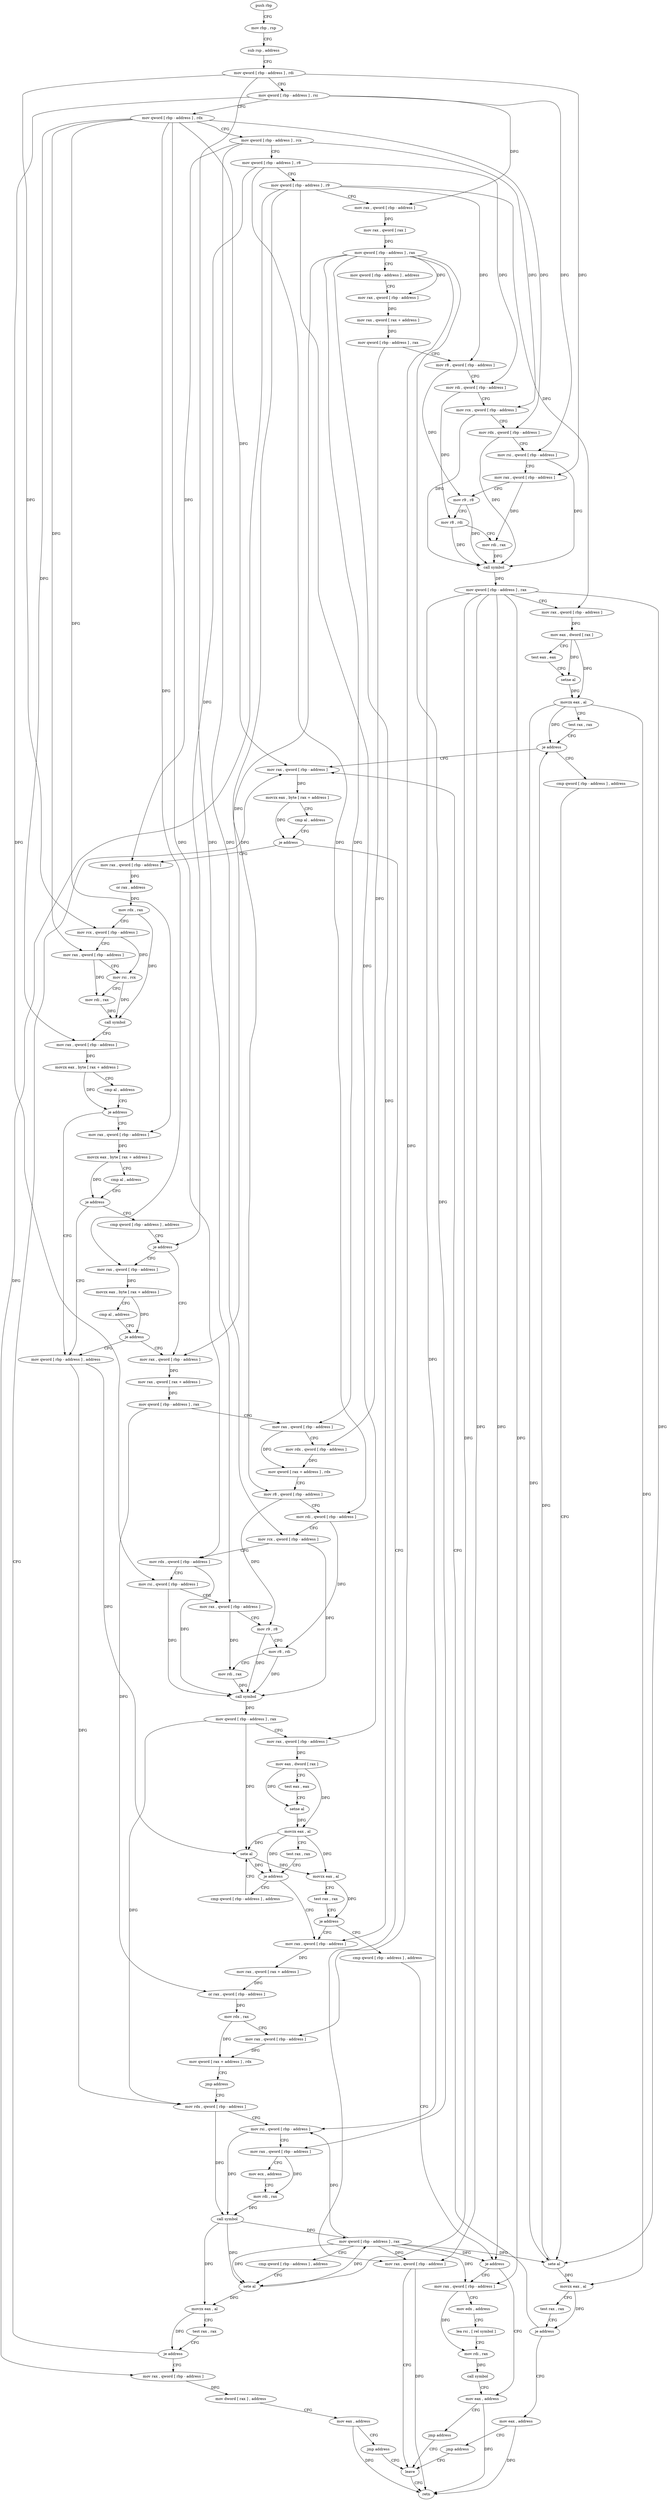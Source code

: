digraph "func" {
"4273081" [label = "push rbp" ]
"4273082" [label = "mov rbp , rsp" ]
"4273085" [label = "sub rsp , address" ]
"4273089" [label = "mov qword [ rbp - address ] , rdi" ]
"4273093" [label = "mov qword [ rbp - address ] , rsi" ]
"4273097" [label = "mov qword [ rbp - address ] , rdx" ]
"4273101" [label = "mov qword [ rbp - address ] , rcx" ]
"4273105" [label = "mov qword [ rbp - address ] , r8" ]
"4273109" [label = "mov qword [ rbp - address ] , r9" ]
"4273113" [label = "mov rax , qword [ rbp - address ]" ]
"4273117" [label = "mov rax , qword [ rax ]" ]
"4273120" [label = "mov qword [ rbp - address ] , rax" ]
"4273124" [label = "mov qword [ rbp - address ] , address" ]
"4273132" [label = "mov rax , qword [ rbp - address ]" ]
"4273136" [label = "mov rax , qword [ rax + address ]" ]
"4273143" [label = "mov qword [ rbp - address ] , rax" ]
"4273147" [label = "mov r8 , qword [ rbp - address ]" ]
"4273151" [label = "mov rdi , qword [ rbp - address ]" ]
"4273155" [label = "mov rcx , qword [ rbp - address ]" ]
"4273159" [label = "mov rdx , qword [ rbp - address ]" ]
"4273163" [label = "mov rsi , qword [ rbp - address ]" ]
"4273167" [label = "mov rax , qword [ rbp - address ]" ]
"4273171" [label = "mov r9 , r8" ]
"4273174" [label = "mov r8 , rdi" ]
"4273177" [label = "mov rdi , rax" ]
"4273180" [label = "call symbol" ]
"4273185" [label = "mov qword [ rbp - address ] , rax" ]
"4273189" [label = "mov rax , qword [ rbp - address ]" ]
"4273193" [label = "mov eax , dword [ rax ]" ]
"4273195" [label = "test eax , eax" ]
"4273197" [label = "setne al" ]
"4273200" [label = "movzx eax , al" ]
"4273203" [label = "test rax , rax" ]
"4273206" [label = "je address" ]
"4273575" [label = "mov rax , qword [ rbp - address ]" ]
"4273212" [label = "cmp qword [ rbp - address ] , address" ]
"4273579" [label = "movzx eax , byte [ rax + address ]" ]
"4273583" [label = "cmp al , address" ]
"4273585" [label = "je address" ]
"4273242" [label = "mov rax , qword [ rbp - address ]" ]
"4273591" [label = "mov rax , qword [ rbp - address ]" ]
"4273217" [label = "sete al" ]
"4273220" [label = "movzx eax , al" ]
"4273223" [label = "test rax , rax" ]
"4273226" [label = "je address" ]
"4273232" [label = "mov eax , address" ]
"4273246" [label = "or rax , address" ]
"4273252" [label = "mov rdx , rax" ]
"4273255" [label = "mov rcx , qword [ rbp - address ]" ]
"4273259" [label = "mov rax , qword [ rbp - address ]" ]
"4273263" [label = "mov rsi , rcx" ]
"4273266" [label = "mov rdi , rax" ]
"4273269" [label = "call symbol" ]
"4273274" [label = "mov rax , qword [ rbp - address ]" ]
"4273278" [label = "movzx eax , byte [ rax + address ]" ]
"4273282" [label = "cmp al , address" ]
"4273284" [label = "je address" ]
"4273505" [label = "mov qword [ rbp - address ] , address" ]
"4273290" [label = "mov rax , qword [ rbp - address ]" ]
"4273595" [label = "leave" ]
"4273237" [label = "jmp address" ]
"4273513" [label = "mov rdx , qword [ rbp - address ]" ]
"4273294" [label = "movzx eax , byte [ rax + address ]" ]
"4273298" [label = "cmp al , address" ]
"4273300" [label = "je address" ]
"4273306" [label = "cmp qword [ rbp - address ] , address" ]
"4273596" [label = "retn" ]
"4273558" [label = "mov rax , qword [ rbp - address ]" ]
"4273562" [label = "mov dword [ rax ] , address" ]
"4273568" [label = "mov eax , address" ]
"4273573" [label = "jmp address" ]
"4273311" [label = "je address" ]
"4273329" [label = "mov rax , qword [ rbp - address ]" ]
"4273313" [label = "mov rax , qword [ rbp - address ]" ]
"4273333" [label = "mov rax , qword [ rax + address ]" ]
"4273340" [label = "mov qword [ rbp - address ] , rax" ]
"4273344" [label = "mov rax , qword [ rbp - address ]" ]
"4273348" [label = "mov rdx , qword [ rbp - address ]" ]
"4273352" [label = "mov qword [ rax + address ] , rdx" ]
"4273359" [label = "mov r8 , qword [ rbp - address ]" ]
"4273363" [label = "mov rdi , qword [ rbp - address ]" ]
"4273367" [label = "mov rcx , qword [ rbp - address ]" ]
"4273371" [label = "mov rdx , qword [ rbp - address ]" ]
"4273375" [label = "mov rsi , qword [ rbp - address ]" ]
"4273379" [label = "mov rax , qword [ rbp - address ]" ]
"4273383" [label = "mov r9 , r8" ]
"4273386" [label = "mov r8 , rdi" ]
"4273389" [label = "mov rdi , rax" ]
"4273392" [label = "call symbol" ]
"4273397" [label = "mov qword [ rbp - address ] , rax" ]
"4273401" [label = "mov rax , qword [ rbp - address ]" ]
"4273405" [label = "mov eax , dword [ rax ]" ]
"4273407" [label = "test eax , eax" ]
"4273409" [label = "setne al" ]
"4273412" [label = "movzx eax , al" ]
"4273415" [label = "test rax , rax" ]
"4273418" [label = "je address" ]
"4273474" [label = "mov rax , qword [ rbp - address ]" ]
"4273420" [label = "cmp qword [ rbp - address ] , address" ]
"4273317" [label = "movzx eax , byte [ rax + address ]" ]
"4273321" [label = "cmp al , address" ]
"4273323" [label = "je address" ]
"4273478" [label = "mov rax , qword [ rax + address ]" ]
"4273485" [label = "or rax , qword [ rbp - address ]" ]
"4273489" [label = "mov rdx , rax" ]
"4273492" [label = "mov rax , qword [ rbp - address ]" ]
"4273496" [label = "mov qword [ rax + address ] , rdx" ]
"4273503" [label = "jmp address" ]
"4273425" [label = "sete al" ]
"4273428" [label = "movzx eax , al" ]
"4273431" [label = "test rax , rax" ]
"4273434" [label = "je address" ]
"4273436" [label = "cmp qword [ rbp - address ] , address" ]
"4273517" [label = "mov rsi , qword [ rbp - address ]" ]
"4273521" [label = "mov rax , qword [ rbp - address ]" ]
"4273525" [label = "mov ecx , address" ]
"4273530" [label = "mov rdi , rax" ]
"4273533" [label = "call symbol" ]
"4273538" [label = "mov qword [ rbp - address ] , rax" ]
"4273542" [label = "cmp qword [ rbp - address ] , address" ]
"4273547" [label = "sete al" ]
"4273550" [label = "movzx eax , al" ]
"4273553" [label = "test rax , rax" ]
"4273556" [label = "je address" ]
"4273441" [label = "je address" ]
"4273467" [label = "mov eax , address" ]
"4273443" [label = "mov rax , qword [ rbp - address ]" ]
"4273472" [label = "jmp address" ]
"4273447" [label = "mov edx , address" ]
"4273452" [label = "lea rsi , [ rel symbol ]" ]
"4273459" [label = "mov rdi , rax" ]
"4273462" [label = "call symbol" ]
"4273081" -> "4273082" [ label = "CFG" ]
"4273082" -> "4273085" [ label = "CFG" ]
"4273085" -> "4273089" [ label = "CFG" ]
"4273089" -> "4273093" [ label = "CFG" ]
"4273089" -> "4273167" [ label = "DFG" ]
"4273089" -> "4273255" [ label = "DFG" ]
"4273089" -> "4273379" [ label = "DFG" ]
"4273093" -> "4273097" [ label = "CFG" ]
"4273093" -> "4273113" [ label = "DFG" ]
"4273093" -> "4273163" [ label = "DFG" ]
"4273093" -> "4273375" [ label = "DFG" ]
"4273097" -> "4273101" [ label = "CFG" ]
"4273097" -> "4273159" [ label = "DFG" ]
"4273097" -> "4273575" [ label = "DFG" ]
"4273097" -> "4273259" [ label = "DFG" ]
"4273097" -> "4273274" [ label = "DFG" ]
"4273097" -> "4273290" [ label = "DFG" ]
"4273097" -> "4273371" [ label = "DFG" ]
"4273097" -> "4273313" [ label = "DFG" ]
"4273101" -> "4273105" [ label = "CFG" ]
"4273101" -> "4273155" [ label = "DFG" ]
"4273101" -> "4273242" [ label = "DFG" ]
"4273101" -> "4273367" [ label = "DFG" ]
"4273105" -> "4273109" [ label = "CFG" ]
"4273105" -> "4273151" [ label = "DFG" ]
"4273105" -> "4273311" [ label = "DFG" ]
"4273105" -> "4273363" [ label = "DFG" ]
"4273109" -> "4273113" [ label = "CFG" ]
"4273109" -> "4273147" [ label = "DFG" ]
"4273109" -> "4273189" [ label = "DFG" ]
"4273109" -> "4273558" [ label = "DFG" ]
"4273109" -> "4273359" [ label = "DFG" ]
"4273109" -> "4273401" [ label = "DFG" ]
"4273113" -> "4273117" [ label = "DFG" ]
"4273117" -> "4273120" [ label = "DFG" ]
"4273120" -> "4273124" [ label = "CFG" ]
"4273120" -> "4273132" [ label = "DFG" ]
"4273120" -> "4273521" [ label = "DFG" ]
"4273120" -> "4273329" [ label = "DFG" ]
"4273120" -> "4273344" [ label = "DFG" ]
"4273120" -> "4273474" [ label = "DFG" ]
"4273120" -> "4273492" [ label = "DFG" ]
"4273124" -> "4273132" [ label = "CFG" ]
"4273132" -> "4273136" [ label = "DFG" ]
"4273136" -> "4273143" [ label = "DFG" ]
"4273143" -> "4273147" [ label = "CFG" ]
"4273143" -> "4273348" [ label = "DFG" ]
"4273147" -> "4273151" [ label = "CFG" ]
"4273147" -> "4273171" [ label = "DFG" ]
"4273151" -> "4273155" [ label = "CFG" ]
"4273151" -> "4273174" [ label = "DFG" ]
"4273155" -> "4273159" [ label = "CFG" ]
"4273155" -> "4273180" [ label = "DFG" ]
"4273159" -> "4273163" [ label = "CFG" ]
"4273159" -> "4273180" [ label = "DFG" ]
"4273163" -> "4273167" [ label = "CFG" ]
"4273163" -> "4273180" [ label = "DFG" ]
"4273167" -> "4273171" [ label = "CFG" ]
"4273167" -> "4273177" [ label = "DFG" ]
"4273171" -> "4273174" [ label = "CFG" ]
"4273171" -> "4273180" [ label = "DFG" ]
"4273174" -> "4273177" [ label = "CFG" ]
"4273174" -> "4273180" [ label = "DFG" ]
"4273177" -> "4273180" [ label = "DFG" ]
"4273180" -> "4273185" [ label = "DFG" ]
"4273185" -> "4273189" [ label = "CFG" ]
"4273185" -> "4273217" [ label = "DFG" ]
"4273185" -> "4273591" [ label = "DFG" ]
"4273185" -> "4273517" [ label = "DFG" ]
"4273185" -> "4273547" [ label = "DFG" ]
"4273185" -> "4273441" [ label = "DFG" ]
"4273185" -> "4273443" [ label = "DFG" ]
"4273189" -> "4273193" [ label = "DFG" ]
"4273193" -> "4273195" [ label = "CFG" ]
"4273193" -> "4273197" [ label = "DFG" ]
"4273193" -> "4273200" [ label = "DFG" ]
"4273195" -> "4273197" [ label = "CFG" ]
"4273197" -> "4273200" [ label = "DFG" ]
"4273200" -> "4273203" [ label = "CFG" ]
"4273200" -> "4273206" [ label = "DFG" ]
"4273200" -> "4273217" [ label = "DFG" ]
"4273200" -> "4273220" [ label = "DFG" ]
"4273203" -> "4273206" [ label = "CFG" ]
"4273206" -> "4273575" [ label = "CFG" ]
"4273206" -> "4273212" [ label = "CFG" ]
"4273575" -> "4273579" [ label = "DFG" ]
"4273212" -> "4273217" [ label = "CFG" ]
"4273579" -> "4273583" [ label = "CFG" ]
"4273579" -> "4273585" [ label = "DFG" ]
"4273583" -> "4273585" [ label = "CFG" ]
"4273585" -> "4273242" [ label = "CFG" ]
"4273585" -> "4273591" [ label = "CFG" ]
"4273242" -> "4273246" [ label = "DFG" ]
"4273591" -> "4273595" [ label = "CFG" ]
"4273591" -> "4273596" [ label = "DFG" ]
"4273217" -> "4273220" [ label = "DFG" ]
"4273217" -> "4273206" [ label = "DFG" ]
"4273220" -> "4273223" [ label = "CFG" ]
"4273220" -> "4273226" [ label = "DFG" ]
"4273223" -> "4273226" [ label = "CFG" ]
"4273226" -> "4273575" [ label = "CFG" ]
"4273226" -> "4273232" [ label = "CFG" ]
"4273232" -> "4273237" [ label = "CFG" ]
"4273232" -> "4273596" [ label = "DFG" ]
"4273246" -> "4273252" [ label = "DFG" ]
"4273252" -> "4273255" [ label = "CFG" ]
"4273252" -> "4273269" [ label = "DFG" ]
"4273255" -> "4273259" [ label = "CFG" ]
"4273255" -> "4273263" [ label = "DFG" ]
"4273259" -> "4273263" [ label = "CFG" ]
"4273259" -> "4273266" [ label = "DFG" ]
"4273263" -> "4273266" [ label = "CFG" ]
"4273263" -> "4273269" [ label = "DFG" ]
"4273266" -> "4273269" [ label = "DFG" ]
"4273269" -> "4273274" [ label = "CFG" ]
"4273274" -> "4273278" [ label = "DFG" ]
"4273278" -> "4273282" [ label = "CFG" ]
"4273278" -> "4273284" [ label = "DFG" ]
"4273282" -> "4273284" [ label = "CFG" ]
"4273284" -> "4273505" [ label = "CFG" ]
"4273284" -> "4273290" [ label = "CFG" ]
"4273505" -> "4273513" [ label = "DFG" ]
"4273505" -> "4273425" [ label = "DFG" ]
"4273290" -> "4273294" [ label = "DFG" ]
"4273595" -> "4273596" [ label = "CFG" ]
"4273237" -> "4273595" [ label = "CFG" ]
"4273513" -> "4273517" [ label = "CFG" ]
"4273513" -> "4273533" [ label = "DFG" ]
"4273294" -> "4273298" [ label = "CFG" ]
"4273294" -> "4273300" [ label = "DFG" ]
"4273298" -> "4273300" [ label = "CFG" ]
"4273300" -> "4273505" [ label = "CFG" ]
"4273300" -> "4273306" [ label = "CFG" ]
"4273306" -> "4273311" [ label = "CFG" ]
"4273558" -> "4273562" [ label = "DFG" ]
"4273562" -> "4273568" [ label = "CFG" ]
"4273568" -> "4273573" [ label = "CFG" ]
"4273568" -> "4273596" [ label = "DFG" ]
"4273573" -> "4273595" [ label = "CFG" ]
"4273311" -> "4273329" [ label = "CFG" ]
"4273311" -> "4273313" [ label = "CFG" ]
"4273329" -> "4273333" [ label = "DFG" ]
"4273313" -> "4273317" [ label = "DFG" ]
"4273333" -> "4273340" [ label = "DFG" ]
"4273340" -> "4273344" [ label = "CFG" ]
"4273340" -> "4273485" [ label = "DFG" ]
"4273344" -> "4273348" [ label = "CFG" ]
"4273344" -> "4273352" [ label = "DFG" ]
"4273348" -> "4273352" [ label = "DFG" ]
"4273352" -> "4273359" [ label = "CFG" ]
"4273359" -> "4273363" [ label = "CFG" ]
"4273359" -> "4273383" [ label = "DFG" ]
"4273363" -> "4273367" [ label = "CFG" ]
"4273363" -> "4273386" [ label = "DFG" ]
"4273367" -> "4273371" [ label = "CFG" ]
"4273367" -> "4273392" [ label = "DFG" ]
"4273371" -> "4273375" [ label = "CFG" ]
"4273371" -> "4273392" [ label = "DFG" ]
"4273375" -> "4273379" [ label = "CFG" ]
"4273375" -> "4273392" [ label = "DFG" ]
"4273379" -> "4273383" [ label = "CFG" ]
"4273379" -> "4273389" [ label = "DFG" ]
"4273383" -> "4273386" [ label = "CFG" ]
"4273383" -> "4273392" [ label = "DFG" ]
"4273386" -> "4273389" [ label = "CFG" ]
"4273386" -> "4273392" [ label = "DFG" ]
"4273389" -> "4273392" [ label = "DFG" ]
"4273392" -> "4273397" [ label = "DFG" ]
"4273397" -> "4273401" [ label = "CFG" ]
"4273397" -> "4273513" [ label = "DFG" ]
"4273397" -> "4273425" [ label = "DFG" ]
"4273401" -> "4273405" [ label = "DFG" ]
"4273405" -> "4273407" [ label = "CFG" ]
"4273405" -> "4273409" [ label = "DFG" ]
"4273405" -> "4273412" [ label = "DFG" ]
"4273407" -> "4273409" [ label = "CFG" ]
"4273409" -> "4273412" [ label = "DFG" ]
"4273412" -> "4273415" [ label = "CFG" ]
"4273412" -> "4273418" [ label = "DFG" ]
"4273412" -> "4273425" [ label = "DFG" ]
"4273412" -> "4273428" [ label = "DFG" ]
"4273415" -> "4273418" [ label = "CFG" ]
"4273418" -> "4273474" [ label = "CFG" ]
"4273418" -> "4273420" [ label = "CFG" ]
"4273474" -> "4273478" [ label = "DFG" ]
"4273420" -> "4273425" [ label = "CFG" ]
"4273317" -> "4273321" [ label = "CFG" ]
"4273317" -> "4273323" [ label = "DFG" ]
"4273321" -> "4273323" [ label = "CFG" ]
"4273323" -> "4273505" [ label = "CFG" ]
"4273323" -> "4273329" [ label = "CFG" ]
"4273478" -> "4273485" [ label = "DFG" ]
"4273485" -> "4273489" [ label = "DFG" ]
"4273489" -> "4273492" [ label = "CFG" ]
"4273489" -> "4273496" [ label = "DFG" ]
"4273492" -> "4273496" [ label = "DFG" ]
"4273496" -> "4273503" [ label = "CFG" ]
"4273503" -> "4273513" [ label = "CFG" ]
"4273425" -> "4273428" [ label = "DFG" ]
"4273425" -> "4273418" [ label = "DFG" ]
"4273428" -> "4273431" [ label = "CFG" ]
"4273428" -> "4273434" [ label = "DFG" ]
"4273431" -> "4273434" [ label = "CFG" ]
"4273434" -> "4273474" [ label = "CFG" ]
"4273434" -> "4273436" [ label = "CFG" ]
"4273436" -> "4273441" [ label = "CFG" ]
"4273517" -> "4273521" [ label = "CFG" ]
"4273517" -> "4273533" [ label = "DFG" ]
"4273521" -> "4273525" [ label = "CFG" ]
"4273521" -> "4273530" [ label = "DFG" ]
"4273525" -> "4273530" [ label = "CFG" ]
"4273530" -> "4273533" [ label = "DFG" ]
"4273533" -> "4273538" [ label = "DFG" ]
"4273533" -> "4273547" [ label = "DFG" ]
"4273533" -> "4273550" [ label = "DFG" ]
"4273538" -> "4273542" [ label = "CFG" ]
"4273538" -> "4273217" [ label = "DFG" ]
"4273538" -> "4273591" [ label = "DFG" ]
"4273538" -> "4273517" [ label = "DFG" ]
"4273538" -> "4273547" [ label = "DFG" ]
"4273538" -> "4273441" [ label = "DFG" ]
"4273538" -> "4273443" [ label = "DFG" ]
"4273542" -> "4273547" [ label = "CFG" ]
"4273547" -> "4273550" [ label = "DFG" ]
"4273547" -> "4273538" [ label = "DFG" ]
"4273550" -> "4273553" [ label = "CFG" ]
"4273550" -> "4273556" [ label = "DFG" ]
"4273553" -> "4273556" [ label = "CFG" ]
"4273556" -> "4273575" [ label = "CFG" ]
"4273556" -> "4273558" [ label = "CFG" ]
"4273441" -> "4273467" [ label = "CFG" ]
"4273441" -> "4273443" [ label = "CFG" ]
"4273467" -> "4273472" [ label = "CFG" ]
"4273467" -> "4273596" [ label = "DFG" ]
"4273443" -> "4273447" [ label = "CFG" ]
"4273443" -> "4273459" [ label = "DFG" ]
"4273472" -> "4273595" [ label = "CFG" ]
"4273447" -> "4273452" [ label = "CFG" ]
"4273452" -> "4273459" [ label = "CFG" ]
"4273459" -> "4273462" [ label = "DFG" ]
"4273462" -> "4273467" [ label = "CFG" ]
}
